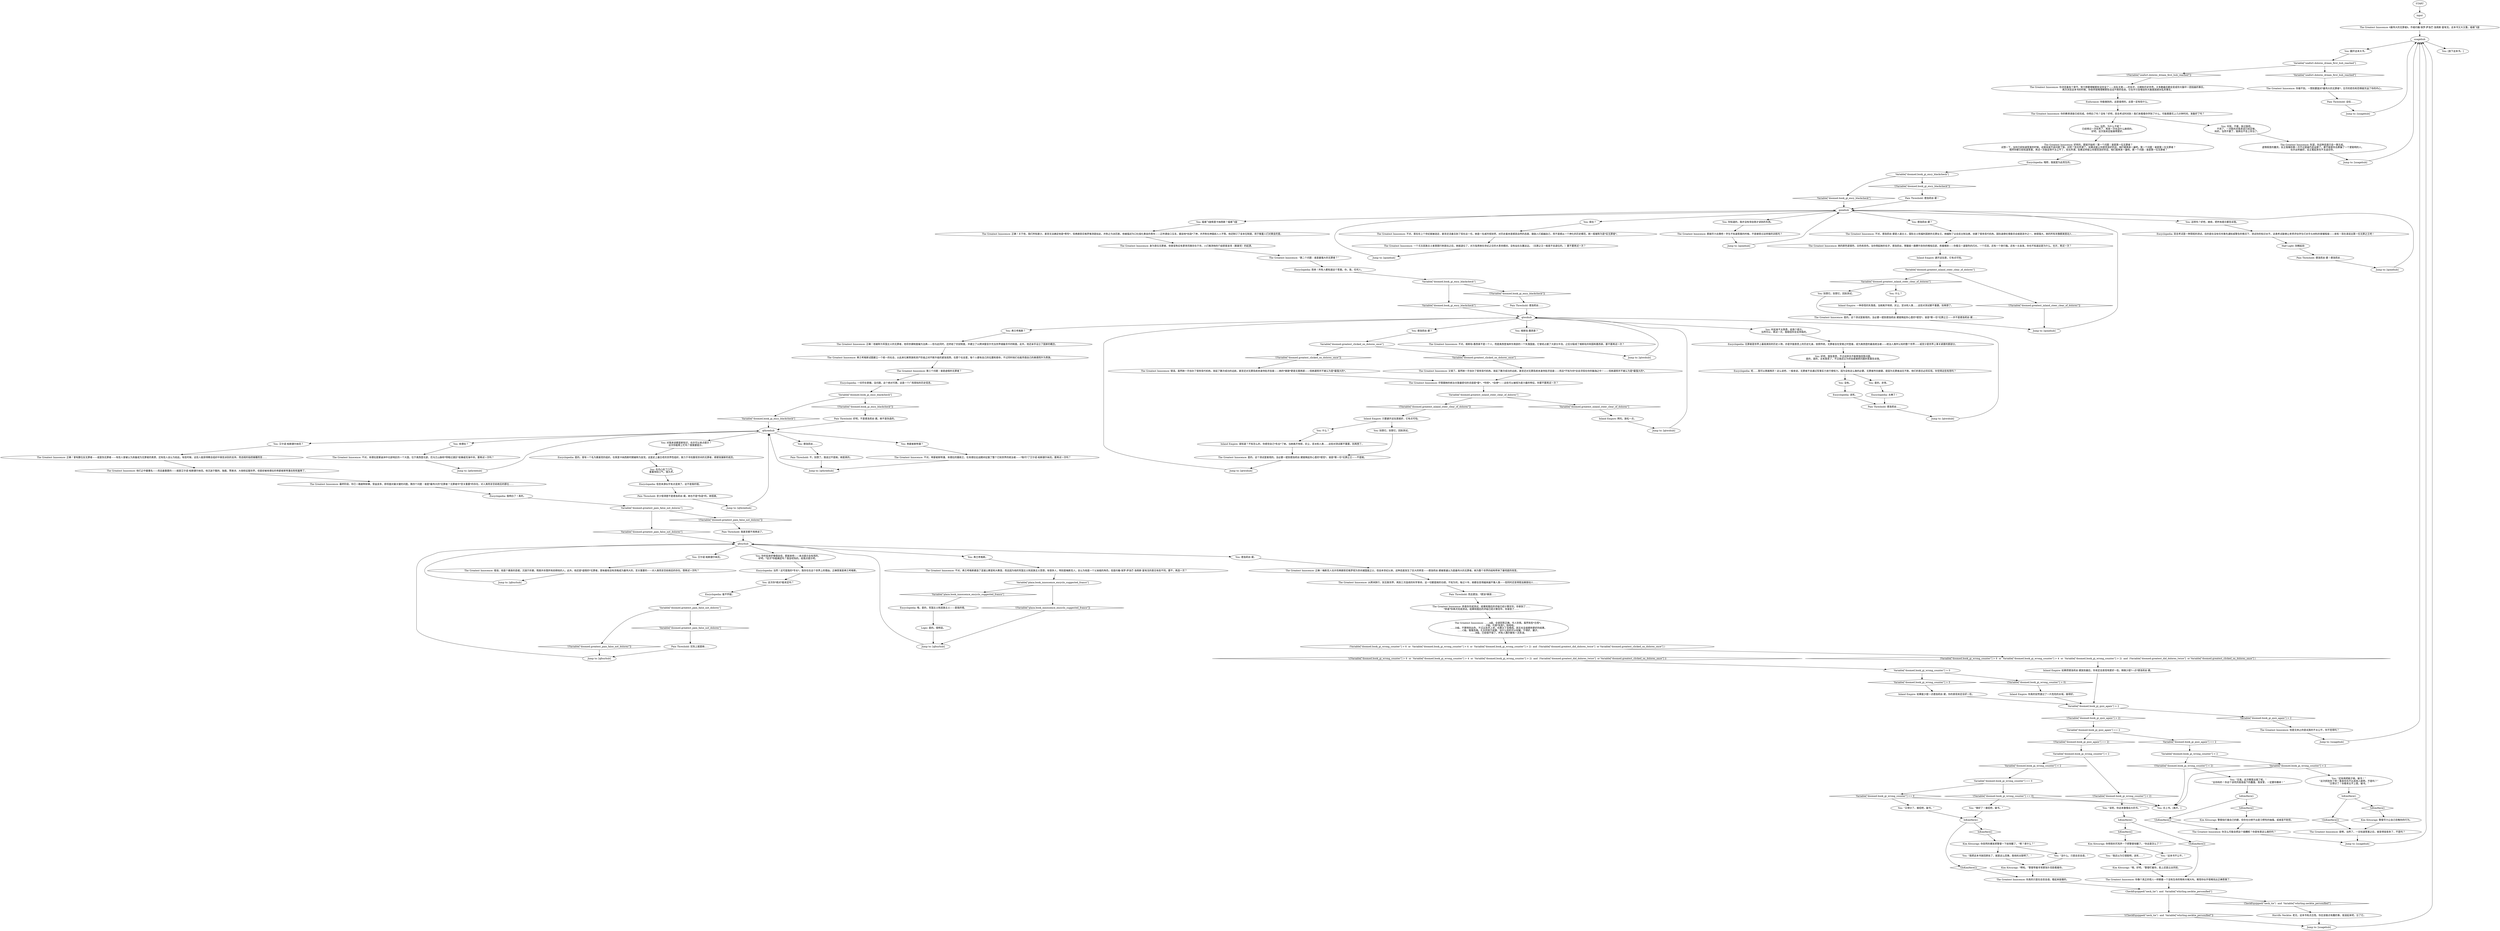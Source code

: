 # INVENTORY / GREATEST INNOSSENCE
# "The Greatest Innocence" by João Paolo Salomao Lopez de Fuego.
# ==================================================
digraph G {
	  0 [label="START"];
	  1 [label="input"];
	  2 [label="Inland Empire: 一种奇怪的失落感。当她离开地球，灰尘，坚冰和人类……这些对测试都不重要。别再想了。"];
	  3 [label="Variable[\"doomed.book_gi_ency_blackcheck\"]"];
	  4 [label="Variable[\"doomed.book_gi_ency_blackcheck\"]", shape=diamond];
	  5 [label="!(Variable[\"doomed.book_gi_ency_blackcheck\"])", shape=diamond];
	  6 [label="You: 索拉？"];
	  7 [label="The Greatest Innocence: 不对。索拉在上个世纪就被选定，甚至还活着见到了现在这一任。她是一名城市规划师，对历史基本是顺其自然的态度，鼓励人们超越自己，而不是顺从一个神化的历史模范。她一般被称为是*反无罪者*。"];
	  8 [label="The Greatest Innocence: 不对。德洛莉丝·黛是人道主义，国际主义和福利国家的无罪女王。她编制了议会民主制法典，创建了很多现代机构，国际道德伦理委员会就是其中之一。她很强大。她的所有肖像都美丽动人……"];
	  9 [label="You: 德洛莉丝·黛。"];
	  10 [label="The Greatest Innocence: 他们之中最著名——而且最重要的——就是艾尔诺·帕斯捷尔纳克。他沉迷于酷刑、独裁、赞美诗、大炮和征服世界，但是却被肯德拉的卑鄙者斯特潘击败和羞辱了。"];
	  11 [label="Variable[\"doomed.book_gi_quiz_again\"] > 2"];
	  12 [label="Variable[\"doomed.book_gi_quiz_again\"] > 2", shape=diamond];
	  13 [label="!(Variable[\"doomed.book_gi_quiz_again\"] > 2)", shape=diamond];
	  14 [label="Encyclopedia: 一切尽在掌握。没问题。这个绝对可靠。这是一个广而周知的历史信息。"];
	  15 [label="The Greatest Innocence: 正确！曾有数位反无罪者——或是伪无罪者——有些人曾被认为具备成为无罪者的素质，还有些人自认为如此。有些时候，这些人能获得教会组织中某些派别的支持，而违规的指控接踵而至……"];
	  16 [label="Jump to: [qfourhub]"];
	  17 [label="Pain Threshold: 德洛莉丝……"];
	  18 [label="Jump to: [qtwohub]"];
	  19 [label="Pain Threshold: 朵拉……"];
	  20 [label="You: 天啦，不要，放过我吧。\n不用了，一次胜利对我来说已经足够。\n妈的，当然不要了，我再也不会上你当了。"];
	  21 [label="The Greatest Innocence: 失望。你这种态度只会一事无成。\n虚情假意的蠢货。反正我赌你第一次不过是碰巧走运罢了。要不就是你去欺骗了一个更聪明的人。\n也许这样最好。反正看起来也不太适合你。"];
	  22 [label="Jump to: [qonehub]"];
	  23 [label="The Greatest Innocence: 正确！他被称为军国主义的无罪者，他将世袭制度编为法典——但与此同时，还终结了农奴制度，并建立了以跨洲雷亚尔充当世界储备货币的制度。此外，他还亲手设立了国家的概念。"];
	  24 [label="You: 艾尔诺·帕斯捷尔纳克？"];
	  25 [label="Encyclopedia: 信息来源似乎有点混淆了。这不是我的错。"];
	  26 [label="Horrific Necktie: 老兄，这本书有点古怪。你应该做点有趣的事。摇滚起来吧，忘了它。"];
	  27 [label="Variable[\"doomed.greatest_inland_steer_clear_of_dolores\"]"];
	  28 [label="Variable[\"doomed.greatest_inland_steer_clear_of_dolores\"]", shape=diamond];
	  29 [label="!(Variable[\"doomed.greatest_inland_steer_clear_of_dolores\"])", shape=diamond];
	  30 [label="You: 别想它。别想它。回到测试。"];
	  31 [label="The Greatest Innocence: 正确！关于他，我们所知甚少。甚至无法确定他是*男性*，但弗朗哥尼格罗推测是如此，并称之为派厄斯。他被描述为口吐熔化黄金的青年——正所谓金口玉言。据说他*创造*了神，并声称在神面前人人平等。他还制订了金本位制度，用于衡量人们对黄金的爱。"];
	  32 [label="Jump to: [qonehub]"];
	  33 [label="Jump to: [qtwohub]"];
	  34 [label="qfourhub"];
	  35 [label="You: “还有两把刷子嘛，破书！”\n“这次抓到你了吧！看来你也不比其他人聪明，不是吗？”\n“又得分了！你根本比不上我，破书。”"];
	  36 [label="Half Light: 别瞎起劲"];
	  37 [label="Inland Empire: 谁知道？不知怎么的，你感觉自己*失去*了她。当她离开地球，灰尘，坚冰和人类……这些对测试都不重要。别再想了。"];
	  38 [label="Encyclopedia: 哦耶，我就是为此而生的。"];
	  39 [label="You: 这样吗？好吧，继续，把所有提示都告诉我。"];
	  40 [label="You: 听起来不太熟悉，给我个提示。\n当然可以，再试一次。我相信你会支持我的。"];
	  41 [label="The Greatest Innocence: 最终阶段，你已一路披荆斩棘，受益良多，即将面对最关键的问题。第四个问题：谁是*最伟大的*无罪者？无罪者中*至关重要*的存在。对人类而言空前绝后的那位……"];
	  42 [label="Encyclopedia: 毫不怀疑。"];
	  43 [label="The Greatest Innocence: ……A级。全部回答正确。令人钦佩。虽然有些*古怪*。\n……F级。代表*失败*。哈哈哈。\n……D级。不算特别出色，不过从技术上讲，也算过了及格线。其实也没谁期待更好的结果。\n……C级。勉强及格。扎实的努力成果，没什么别的可以炫耀。干得好，庸才。\n……B级。已经很不错了。所有人偶尔都有一点失误。"];
	  44 [label="Variable[\"doomed.book_gi_wrong_counter\"] < 2"];
	  45 [label="Variable[\"doomed.book_gi_wrong_counter\"] < 2", shape=diamond];
	  46 [label="!(Variable[\"doomed.book_gi_wrong_counter\"] < 2)", shape=diamond];
	  47 [label="Kim Kitsuragi: “啊哈。”警督带着寻常那张扑克脸看着你。"];
	  48 [label="IsKimHere()"];
	  49 [label="IsKimHere()", shape=diamond];
	  50 [label="!(IsKimHere())", shape=diamond];
	  51 [label="usagehub"];
	  52 [label="Pain Threshold: 德洛莉丝·黛！德洛莉丝……"];
	  53 [label="Variable[\"doomed.book_gi_ency_blackcheck\"]"];
	  54 [label="Variable[\"doomed.book_gi_ency_blackcheck\"]", shape=diamond];
	  55 [label="!(Variable[\"doomed.book_gi_ency_blackcheck\"])", shape=diamond];
	  56 [label="Pain Threshold: 实际上就是她……"];
	  57 [label="Variable[\"plaza.book_innossence_encyclo_suggested_franco\"]"];
	  58 [label="Variable[\"plaza.book_innossence_encyclo_suggested_franco\"]", shape=diamond];
	  59 [label="!(Variable[\"plaza.book_innossence_encyclo_suggested_franco\"])", shape=diamond];
	  60 [label="Variable[\"seafort.dolores_dream_first_hub_reached\"]"];
	  61 [label="Variable[\"seafort.dolores_dream_first_hub_reached\"]", shape=diamond];
	  62 [label="!(Variable[\"seafort.dolores_dream_first_hub_reached\"])", shape=diamond];
	  63 [label="Jump to: [usagehub]"];
	  64 [label="You: 维斯珀-墨西拿？"];
	  65 [label="You: 在内心叹了口气。\n重重地叹口气，很大声。"];
	  66 [label="The Greatest Innocence: 是啊，当然了。一旦知道答案之后，就变得容易多了，不是吗？"];
	  67 [label="You: “够好了！接招吧，破书。”"];
	  68 [label="Inland Empire: 如果能少提一点德洛莉丝·黛，你的表现肯定会好一些。"];
	  69 [label="Jump to: [qthreehub]"];
	  70 [label="The Greatest Innocence: 弗兰考格斯试图建立一个统一的社会，以此来化解贵族和资产阶级之间不断升级的紧张局势。在那个社会里，每个人都有自己的位置和使命，不过同时他们也能凭借自己的美德而升为贵族。"];
	  71 [label="The Greatest Innocence: 你像个真正的怪人一样朝着一个没有生命的物体大喊大叫。难怪你似乎很难找出正确答案了。"];
	  72 [label="IsKimHere()"];
	  73 [label="IsKimHere()", shape=diamond];
	  74 [label="!(IsKimHere())", shape=diamond];
	  75 [label="The Greatest Innocence: 你浏览着各个章节，努力想要理解那些没完没了——杂乱无章——的名字、日期和历史世界。大多数最后都会变成你大脑中一团扭曲的事实。\n再次浏览这本书的时候，你依然很难理解那些滔滔不绝的信息。它似乎只会增加你大脑里困惑杂乱的事实。"];
	  76 [label="Variable[\"doomed.greatest_pain_false_not_dolores\"]"];
	  77 [label="Variable[\"doomed.greatest_pain_false_not_dolores\"]", shape=diamond];
	  78 [label="!(Variable[\"doomed.greatest_pain_false_not_dolores\"])", shape=diamond];
	  79 [label="(Variable[\"doomed.book_gi_wrong_counter\"] > 6  or  Variable[\"doomed.book_gi_wrong_counter\"] > 4  or  Variable[\"doomed.book_gi_wrong_counter\"] > 2)  and  (Variable[\"doomed.greatest_did_dolores_twice\"]  or Variable[\"doomed.greatest_clicked_on_dolores_once\"] )"];
	  80 [label="(Variable[\"doomed.book_gi_wrong_counter\"] > 6  or  Variable[\"doomed.book_gi_wrong_counter\"] > 4  or  Variable[\"doomed.book_gi_wrong_counter\"] > 2)  and  (Variable[\"doomed.greatest_did_dolores_twice\"]  or Variable[\"doomed.greatest_clicked_on_dolores_once\"] )", shape=diamond];
	  81 [label="!((Variable[\"doomed.book_gi_wrong_counter\"] > 6  or  Variable[\"doomed.book_gi_wrong_counter\"] > 4  or  Variable[\"doomed.book_gi_wrong_counter\"] > 2)  and  (Variable[\"doomed.greatest_did_dolores_twice\"]  or Variable[\"doomed.greatest_clicked_on_dolores_once\"] ))", shape=diamond];
	  82 [label="Jump to: [usagehub]"];
	  83 [label="You: 这次你*绝对*能肯定吗？"];
	  84 [label="You: 没有。"];
	  85 [label="Kim Kitsuragi: “哦，好吧。”警督盯着你，脸上还是云淡风轻。"];
	  86 [label="You: “又得分了。接招吧，破书。”"];
	  87 [label="The Greatest Innocence: 是的。这个测试是客观的。没必要一提到德洛莉丝·黛就唤起你心里的*感觉*。谁是*第一任*无罪之王——并不是德洛莉丝·黛……"];
	  88 [label="Logic: 是的。很明显。"];
	  89 [label="Jump to: [qonehub]"];
	  90 [label="You: 德洛莉丝·黛？"];
	  91 [label="You: 你听起来好像很自信，那就来吧——来点提示会有用的。\n好吧，*这次*你能确定吗？我会咬钩的。给我点提示吧。"];
	  92 [label="The Greatest Innocence: 身为首位无罪者，他曾宣称应有更多同类存在于世。人们推测他的门徒即是圣党（奠基党）的起源。"];
	  93 [label="IsKimHere()"];
	  94 [label="IsKimHere()", shape=diamond];
	  95 [label="!(IsKimHere())", shape=diamond];
	  96 [label="Variable[\"doomed.book_gi_quiz_again\"] == 2"];
	  97 [label="Variable[\"doomed.book_gi_quiz_again\"] == 2", shape=diamond];
	  98 [label="!(Variable[\"doomed.book_gi_quiz_again\"] == 2)", shape=diamond];
	  99 [label="Kim Kitsuragi: 警督尽力让自己忽略你的行为。"];
	  100 [label="Variable[\"doomed.greatest_inland_steer_clear_of_dolores\"]"];
	  101 [label="Variable[\"doomed.greatest_inland_steer_clear_of_dolores\"]", shape=diamond];
	  102 [label="!(Variable[\"doomed.greatest_inland_steer_clear_of_dolores\"])", shape=diamond];
	  103 [label="The Greatest Innocence: 又错了。虽然她一手创办了很多现代机构，发起了数次成功的远航，甚至还对无罪系统本身持批评态度——而且*不知为何*总会浮现在你的脑海之中！——但她通常并不被认为是*最强大的*。"];
	  104 [label="Pain Threshold: 好吧。不是德洛莉丝·黛。她不是伪造的。"];
	  105 [label="Pain Threshold: 而且更加、*更加*美丽……"];
	  106 [label="You: 褴褛飞旋佩里卡纳西斯？褴褛飞旋"];
	  107 [label="qonehub"];
	  108 [label="You: 对我来说都是新知识，也许可以来点提示？\n这次你能帮上忙吗？我需要提示。"];
	  109 [label="Encyclopedia: 当然！这可是我的*专长*，我存在在这个世界上的理由。正确答案是弗兰考格斯。"];
	  110 [label="Jump to: [usagehub]"];
	  111 [label="You: 你知道的，我并没有领会刚才读到的东西。"];
	  112 [label="You: “这本书不公平。”"];
	  113 [label="You: “我还以为它很聪明，该死……”"];
	  114 [label="Endurance: 你能做到的。这是值得的。这里一定有些什么。"];
	  115 [label="Inland Empire: 避开这玩意，它有点可怕。"];
	  116 [label="You: 德洛莉丝·黛？"];
	  117 [label="Encyclopedia: 突击考试是一种简短的测试，目的是在没有任何事先通知或警告的情况下，测试你的知识水平。这类考试能够让老师评估学生们对手头材料的掌握程度——来啦！现在请说出第一任无罪之王吧！"];
	  118 [label="The Greatest Innocence: “第二个问题：谁是最强大的无罪者？”"];
	  119 [label="Jump to: [qtwohub]"];
	  120 [label="Encyclopedia: 该死。"];
	  121 [label="You: 翻开这本大书。"];
	  122 [label="Variable[\"doomed.greatest_pain_false_not_dolores\"]"];
	  123 [label="Variable[\"doomed.greatest_pain_false_not_dolores\"]", shape=diamond];
	  124 [label="!(Variable[\"doomed.greatest_pain_false_not_dolores\"])", shape=diamond];
	  125 [label="Encyclopedia: 简单！所有人都知道这个答案。你，我，任何人。"];
	  126 [label="You: 肯德拉？"];
	  127 [label="qthreehub"];
	  128 [label="Jump to: [qthreehub]"];
	  129 [label="Jump to: [qfourhub]"];
	  130 [label="Kim Kitsuragi: 警督拍打着自己的脚，但你也分辨不出是习惯性的抽搐，或者是不耐烦。"];
	  131 [label="IsKimHere()"];
	  132 [label="IsKimHere()", shape=diamond];
	  133 [label="!(IsKimHere())", shape=diamond];
	  134 [label="CheckEquipped(\"neck_tie\")  and  Variable[\"whirling.necktie_personified\"]"];
	  135 [label="CheckEquipped(\"neck_tie\")  and  Variable[\"whirling.necktie_personified\"]", shape=diamond];
	  136 [label="!(CheckEquipped(\"neck_tie\")  and  Variable[\"whirling.necktie_personified\"])", shape=diamond];
	  137 [label="Pain Threshold: 德洛莉丝·黛！"];
	  138 [label="The Greatest Innocence: 不对。维斯珀-墨西拿不是一个人，而是奥西登海岸东南部的一个失落国度。它曾经占据了大部分半岛，之后分裂成了维斯珀共和国和墨西拿。要不要再试一次？"];
	  139 [label="Jump to: [qtwohub]"];
	  140 [label="You: 卑鄙者斯特潘？"];
	  141 [label="The Greatest Innocence: 从跨洲旅行，到互联世界，再到三次连续的科学革命，这一切都是她的功绩。不知为何，每过十年，她都会变得越来越不像人类——但同时还变得愈加美丽动人……"];
	  142 [label="You: “没什么。只是自言自语。”"];
	  143 [label="You: “该死，你这本傲慢自大的书。”"];
	  144 [label="The Greatest Innocence: 但是无休止的尝试真的不太公平，你不觉得吗？"];
	  145 [label="You: [放下这本书。]"];
	  147 [label="Inland Empire: 拜托。放松一点。"];
	  148 [label="You: 什么？"];
	  149 [label="Pain Threshold: 不。别想了。我说过不是她。她是真的。"];
	  150 [label="Inland Empire: 你真的安然渡过了一片危险的水域。做得好。"];
	  151 [label="You: 是的。非常。"];
	  152 [label="The Greatest Innocence: 《最伟大的无罪者》，作者约翰·保罗·萨洛芒·洛佩斯·富埃戈。这本书又大又重。褴褛飞旋"];
	  153 [label="The Greatest Innocence: 你的教育调查已经完成。你明白了吗？没有？好吧，突击考试时间到！我们来看看你学到了什么。可能需要花上几分钟时间。准备好了吗？"];
	  154 [label="Jump to: [qfourhub]"];
	  155 [label="The Greatest Innocence: 尽管跟她的统治关联最密切的词语是*爱*，*怜悯*，*自律*——这些可以被视为是力量的特征。你要不要再试一次？"];
	  156 [label="Variable[\"doomed.book_gi_wrong_counter\"] < 2"];
	  157 [label="Variable[\"doomed.book_gi_wrong_counter\"] < 2", shape=diamond];
	  158 [label="!(Variable[\"doomed.book_gi_wrong_counter\"] < 2)", shape=diamond];
	  159 [label="Variable[\"doomed.book_gi_wrong_counter\"] == 0"];
	  160 [label="Variable[\"doomed.book_gi_wrong_counter\"] == 0", shape=diamond];
	  161 [label="!(Variable[\"doomed.book_gi_wrong_counter\"] == 0)", shape=diamond];
	  162 [label="You: 当然，为什么不呢？\n已经得过一次优秀了，再来一次也没什么麻烦的。\n好吧，这次我肯定能做得更好。"];
	  163 [label="Encyclopedia: 呃……我可以再接再厉！这么说吧，一般来说，无罪者不会通过军事实力来行使权力。因为没有这么做的必要。无罪者所向披靡，是因为无罪者战无不胜，他们的意志必将实现。你觉得这些有用吗？"];
	  164 [label="Encyclopedia: 无罪者是世界上最高类别的历史人物，亦是字面意思上的历史化身。依照传统，无罪者会在受膏之时登基，成为奥西登的最高统治者——统治人类所认知的整个世界——或至少是世界上事关紧要的那部分。"];
	  165 [label="The Greatest Innocence: 那就尽力去猜吧！学生不知道答案的时候，不是接受过这样做的训练吗？"];
	  166 [label="The Greatest Innocence: 她的颜色是银色、白色和杏色。当你想起她的名字，德洛莉丝，胃酸就一路攀升到你的喉咙后部，疼痛难耐——你看见一道银色的闪光，一个花冠，还有一个旅行箱。还有一头金发。你也不知道这是为什么。也许，再试一次？"];
	  167 [label="Kim Kitsuragi: 你突然的爆发把警督一下给惊醒了。“嗯？拿什么？”"];
	  168 [label="Pain Threshold: 德洛莉丝……"];
	  169 [label="You: 德洛莉丝……"];
	  170 [label="The Greatest Innocence: 你做不到。一想到要面对*最伟大的无罪者*，无尽的悲伤和恐惧就充溢了你的内心。"];
	  171 [label="The Greatest Innocence: 好样的。那就开始吧！第一个问题：谁是第一位无罪者？\n试想一下，当你已经知道答案的时候，这根本就不成问题了嘛，对吧？但无所谓了。如果这能让你感觉良好的话，咱们就再来一遍吧。第一个问题：谁是第一位无罪者？\n既然你都已经知道答案，再试一次就显得不太公平了，但无所谓，如果这样能让你感觉良好的话，咱们就再来一遍吧。第一个问题：谁是第一位无罪者？"];
	  172 [label="qtwohub"];
	  173 [label="The Greatest Innocence: 不对。卑鄙者斯特潘，肯德拉的摄政王，在肯德拉征战期间征服了整个已知世界的统治者——*取代*了艾尔诺·帕斯捷尔纳克。要再试一次吗？"];
	  174 [label="Encyclopedia: 我明白了！真的。"];
	  175 [label="You: 弗兰考格斯。"];
	  176 [label="Jump to: [qonehub]"];
	  177 [label="The Greatest Innocence: 一个尤古民族主义者意图行刺索拉之后，她就退位了，对方指责她在世纪之交的大革命期间，没有站在左翼这边。（无罪之王一般是不会退位的。）要不要再试一次？"];
	  178 [label="You: “我把这本书放回原处了，就是这么回事。我他妈太聪明了。”"];
	  179 [label="Kim Kitsuragi: 你愤怒的咒骂声一下把警督惊醒了。“你这是怎么了？”"];
	  180 [label="The Greatest Innocence: 是的。这个测试是客观的。没必要一提到德洛莉丝·黛就唤起你心里的*感觉*。谁是*第一任*无罪之王——不是她。"];
	  181 [label="Encyclopedia: 太棒了！"];
	  182 [label="Encyclopedia: 哦，是的，军国主义和民族主义——是我的错。"];
	  183 [label="You: 弗兰考格斯？"];
	  184 [label="Jump to: [qthreehub]"];
	  185 [label="The Greatest Innocence: 不对。肯德拉是蒙迪洲中北部地区的一个大国，位于奥西登北部，厄马兰山脉和*阴暗过渡区*皮桑缇克海中央。要再试一次吗？"];
	  186 [label="Jump to: [usagehub]"];
	  187 [label="You: 别想它。别想它。回到测试。"];
	  188 [label="Pain Threshold: 我甚至都不用再说了。"];
	  189 [label="Variable[\"doomed.book_gi_wrong_counter\"] > 0"];
	  190 [label="Variable[\"doomed.book_gi_wrong_counter\"] > 0", shape=diamond];
	  191 [label="!(Variable[\"doomed.book_gi_wrong_counter\"] > 0)", shape=diamond];
	  192 [label="Inland Empire: 如果把德洛莉丝·黛放到最后，你肯定会表现地更好一些。稍微少提*一点*德洛莉丝·黛。"];
	  193 [label="You: 合上书。[离开。]"];
	  194 [label="The Greatest Innocence: 错误。虽然她一手创办了很多现代机构，发起了数次成功的远航，甚至还对无罪系统本身持批评态度——她的*美貌*更是无需再提——但她通常并不被认为是*最强大的*。"];
	  195 [label="You: 艾尔诺·帕斯捷尔纳克。"];
	  196 [label="The Greatest Innocence: 不对。弗兰考格斯建造了混凝土教堂和大教堂，而且因为他的军国主义和民族主义思想，有很多人，特别是梅斯克人，会认为他是一个父亲般的角色，但是约翰·保罗·萨洛芒·洛佩斯·富埃戈的意见有些不同。要不，再选一次？"];
	  197 [label="Variable[\"doomed.book_gi_ency_blackcheck\"]"];
	  198 [label="Variable[\"doomed.book_gi_ency_blackcheck\"]", shape=diamond];
	  199 [label="!(Variable[\"doomed.book_gi_ency_blackcheck\"])", shape=diamond];
	  200 [label="Pain Threshold: 至少很清楚不是德洛莉丝·黛。她也不是*伪造*的。她很美。"];
	  201 [label="You: 好吧，很有意思，不过这样也不能帮我回答问题。\n是的，是的，太有意思了，不过我还以为你会直接把问题的答案告诉我。"];
	  202 [label="The Greatest Innocence: 第三个问题：谁是虚假的无罪者？"];
	  203 [label="The Greatest Innocence: 正确！梅斯克人也许将弗朗哥尼格罗视为世间诸国度之父，但自本世纪以来，这种态度发生了巨大的转变——德洛莉丝·黛被普遍认为是最伟大的无罪者。她为整个世界的结构带来了最彻底的改变。"];
	  204 [label="The Greatest Innocence: 你真的只是在自言自语。看起来挺傻的。"];
	  205 [label="The Greatest Innocence: 你怎么可能会把这个搞糟呢？你是有意这么做的吗？"];
	  206 [label="You: “见鬼，这次哪里出错了呢。”\n“去你妈的！你这个该死的居高临下的蠢蛋。我发誓，一定要你撕碎！”"];
	  207 [label="Jump to: [usagehub]"];
	  208 [label="The Greatest Innocence: 恭喜你完成测试。结果和随后的评级已经计算完毕。你拿到了……\n*恭喜*你再次完成测试。结果和随后的评级已经计算完毕。你拿到了……"];
	  209 [label="You: 什么？"];
	  210 [label="Variable[\"doomed.greatest_clicked_on_dolores_once\"]"];
	  211 [label="Variable[\"doomed.greatest_clicked_on_dolores_once\"]", shape=diamond];
	  212 [label="!(Variable[\"doomed.greatest_clicked_on_dolores_once\"])", shape=diamond];
	  213 [label="Inland Empire: 只要避开这玩意就好，它有点可怕。"];
	  214 [label="Encyclopedia: 是的。曾有一个名为奠基党的组织。在佩里卡纳西斯时期被称为圣党。这是史上最古老的世界性组织，致力于寻找重现世间的无罪者，顺便发展新的成员。"];
	  215 [label="The Greatest Innocence: 错误。他是个暴戾的恶棍，沉溺于折磨，残害并杀戮所有妨碍他的人。此外，他还是*虚假的*无罪者，意味着他没有资格成为最伟大的，至关重要的——对人类而言空前绝后的存在。想再试一次吗？"];
	  0 -> 1
	  1 -> 152
	  2 -> 87
	  3 -> 4
	  3 -> 5
	  4 -> 127
	  5 -> 104
	  6 -> 7
	  7 -> 177
	  8 -> 166
	  9 -> 203
	  10 -> 41
	  11 -> 12
	  11 -> 13
	  12 -> 144
	  13 -> 96
	  14 -> 3
	  15 -> 10
	  16 -> 34
	  17 -> 119
	  18 -> 172
	  19 -> 63
	  20 -> 21
	  21 -> 82
	  22 -> 107
	  23 -> 70
	  24 -> 15
	  25 -> 200
	  26 -> 110
	  27 -> 28
	  27 -> 29
	  28 -> 147
	  29 -> 213
	  30 -> 180
	  31 -> 92
	  32 -> 107
	  33 -> 172
	  34 -> 9
	  34 -> 91
	  34 -> 195
	  34 -> 175
	  35 -> 72
	  36 -> 52
	  37 -> 180
	  38 -> 53
	  39 -> 117
	  40 -> 164
	  41 -> 174
	  42 -> 122
	  43 -> 79
	  44 -> 45
	  44 -> 46
	  45 -> 159
	  46 -> 193
	  46 -> 143
	  47 -> 204
	  48 -> 49
	  48 -> 50
	  49 -> 179
	  50 -> 71
	  51 -> 121
	  51 -> 145
	  52 -> 89
	  53 -> 54
	  53 -> 55
	  54 -> 107
	  55 -> 137
	  56 -> 129
	  57 -> 58
	  57 -> 59
	  58 -> 182
	  59 -> 16
	  60 -> 61
	  60 -> 62
	  61 -> 170
	  62 -> 75
	  63 -> 51
	  64 -> 138
	  65 -> 25
	  66 -> 186
	  67 -> 93
	  68 -> 11
	  69 -> 127
	  70 -> 202
	  71 -> 134
	  72 -> 73
	  72 -> 74
	  73 -> 99
	  74 -> 66
	  75 -> 114
	  76 -> 77
	  76 -> 78
	  77 -> 34
	  78 -> 188
	  79 -> 80
	  79 -> 81
	  80 -> 192
	  81 -> 189
	  82 -> 51
	  83 -> 42
	  84 -> 120
	  85 -> 71
	  86 -> 93
	  87 -> 32
	  88 -> 16
	  89 -> 107
	  90 -> 210
	  91 -> 109
	  92 -> 118
	  93 -> 94
	  93 -> 95
	  94 -> 167
	  95 -> 204
	  96 -> 97
	  96 -> 98
	  97 -> 156
	  98 -> 44
	  99 -> 66
	  100 -> 101
	  100 -> 102
	  101 -> 209
	  101 -> 187
	  102 -> 32
	  103 -> 155
	  104 -> 127
	  105 -> 208
	  106 -> 31
	  107 -> 6
	  107 -> 39
	  107 -> 106
	  107 -> 111
	  107 -> 116
	  108 -> 214
	  109 -> 83
	  110 -> 51
	  111 -> 165
	  112 -> 85
	  113 -> 85
	  114 -> 153
	  115 -> 100
	  116 -> 8
	  117 -> 36
	  118 -> 125
	  119 -> 172
	  120 -> 17
	  121 -> 60
	  122 -> 123
	  122 -> 124
	  123 -> 56
	  124 -> 129
	  125 -> 197
	  126 -> 185
	  127 -> 169
	  127 -> 140
	  127 -> 108
	  127 -> 24
	  127 -> 126
	  128 -> 127
	  129 -> 34
	  130 -> 205
	  131 -> 132
	  131 -> 133
	  132 -> 130
	  133 -> 205
	  134 -> 136
	  134 -> 135
	  135 -> 26
	  136 -> 110
	  137 -> 107
	  138 -> 33
	  139 -> 172
	  140 -> 173
	  141 -> 105
	  142 -> 47
	  143 -> 48
	  144 -> 207
	  147 -> 139
	  148 -> 37
	  149 -> 128
	  150 -> 11
	  151 -> 181
	  152 -> 51
	  153 -> 162
	  153 -> 20
	  154 -> 34
	  155 -> 27
	  156 -> 157
	  156 -> 158
	  157 -> 193
	  157 -> 35
	  158 -> 193
	  158 -> 206
	  159 -> 160
	  159 -> 161
	  160 -> 193
	  160 -> 86
	  161 -> 193
	  161 -> 67
	  162 -> 171
	  163 -> 84
	  163 -> 151
	  164 -> 201
	  165 -> 176
	  166 -> 115
	  167 -> 178
	  167 -> 142
	  168 -> 172
	  169 -> 149
	  170 -> 19
	  171 -> 38
	  172 -> 40
	  172 -> 90
	  172 -> 64
	  172 -> 183
	  173 -> 128
	  174 -> 76
	  175 -> 196
	  176 -> 107
	  177 -> 22
	  178 -> 47
	  179 -> 112
	  179 -> 113
	  180 -> 18
	  181 -> 17
	  182 -> 88
	  183 -> 23
	  184 -> 127
	  185 -> 69
	  186 -> 51
	  187 -> 87
	  188 -> 34
	  189 -> 190
	  189 -> 191
	  190 -> 68
	  191 -> 150
	  192 -> 11
	  194 -> 155
	  195 -> 215
	  196 -> 57
	  197 -> 198
	  197 -> 199
	  198 -> 172
	  199 -> 168
	  200 -> 184
	  201 -> 163
	  202 -> 14
	  203 -> 141
	  204 -> 134
	  205 -> 186
	  206 -> 131
	  207 -> 51
	  208 -> 43
	  209 -> 2
	  210 -> 211
	  210 -> 212
	  211 -> 103
	  212 -> 194
	  213 -> 148
	  213 -> 30
	  214 -> 65
	  215 -> 154
}

